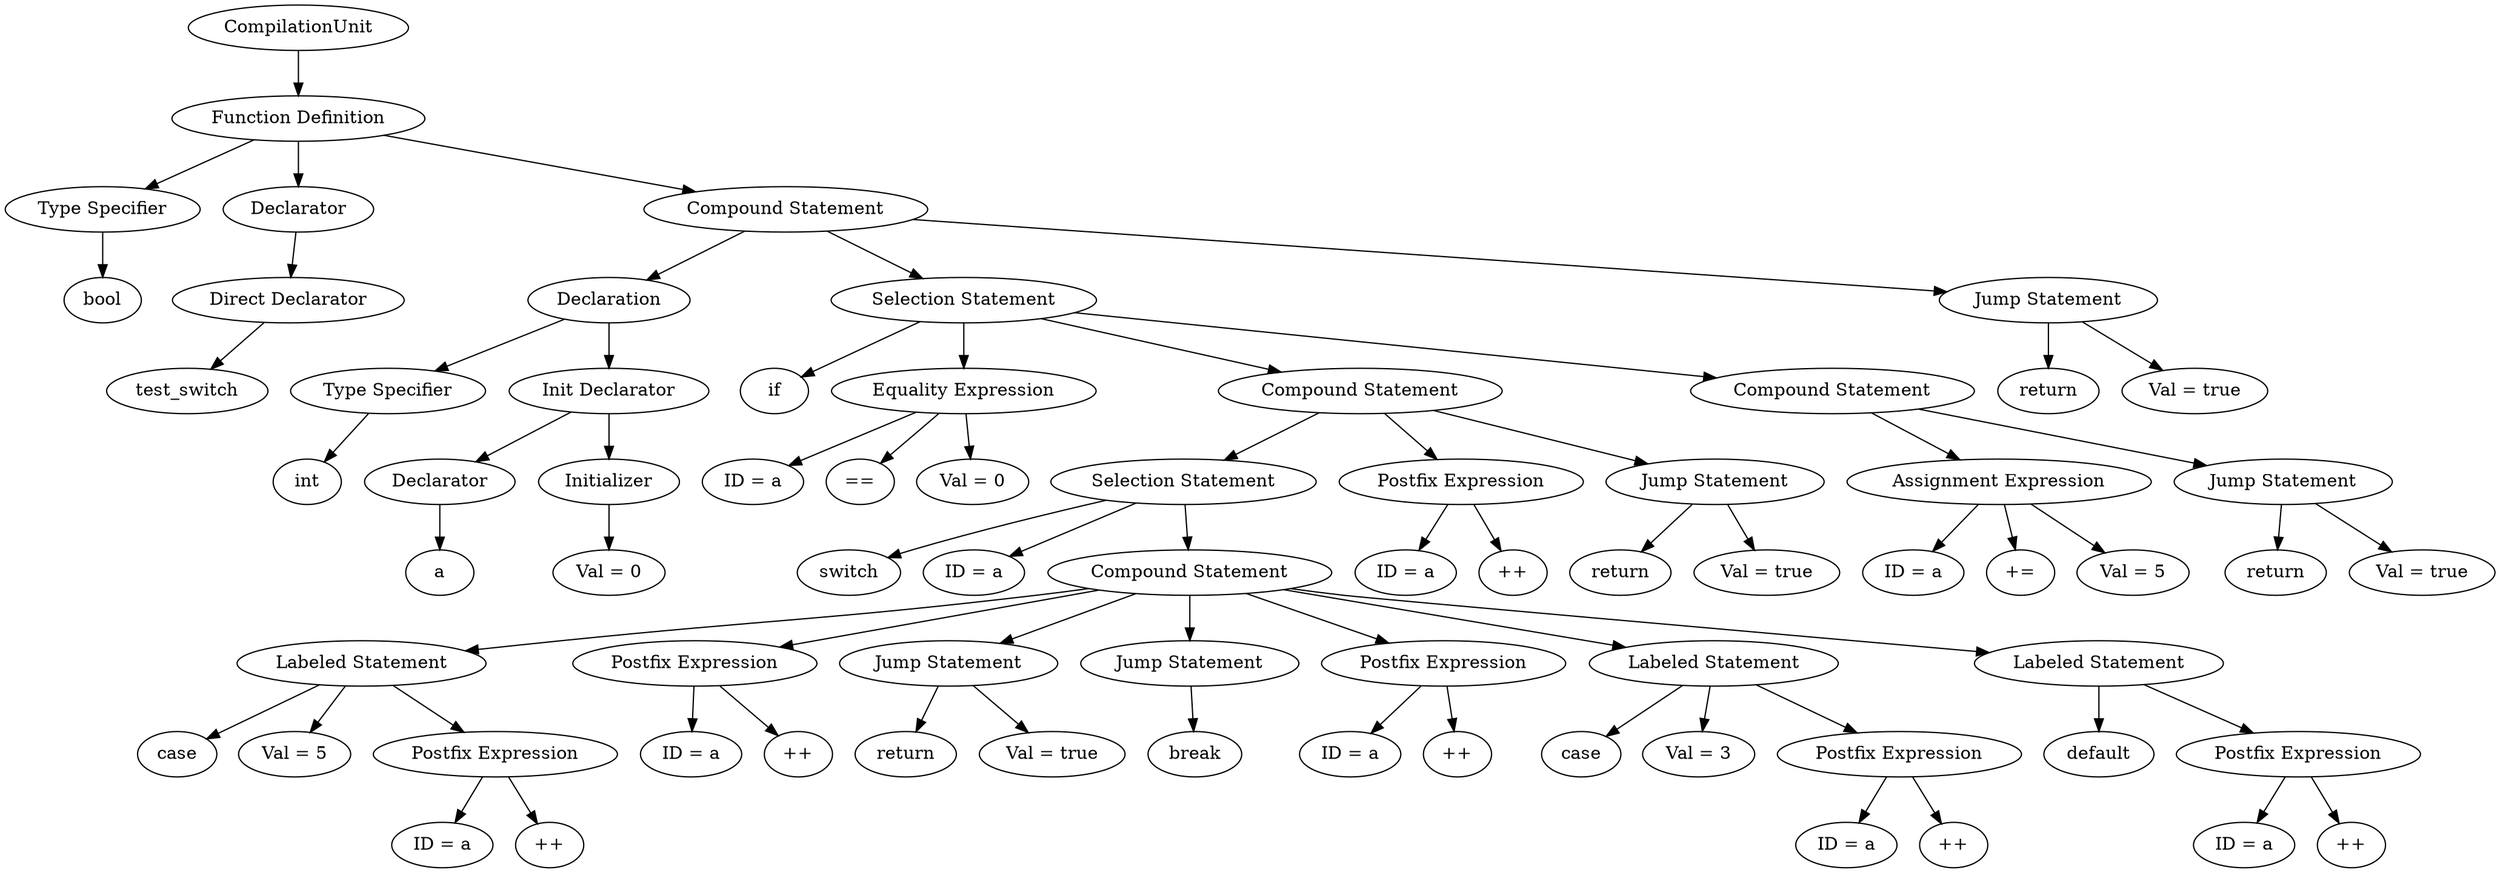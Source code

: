 digraph G {
		Q0[label="CompilationUnit"];
		Q0 -> Q1
		Q1[label="Function Definition"];
		Q1 -> Q2
		Q2[label="Type Specifier"];
		Q2 -> Q3
		Q3[label="bool"];
		Q1 -> Q4
		Q4[label="Declarator"];
		Q4 -> Q5
		Q5[label="Direct Declarator"];
		Q5 -> Q6
		Q6[label="test_switch"];
		Q1 -> Q7
		Q7[label="Compound Statement"];
		Q7 -> Q8
		Q8[label="Declaration"];
		Q8 -> Q9
		Q9[label="Type Specifier"];
		Q9 -> Q10
		Q10[label="int"];
		Q8 -> Q11
		Q11[label="Init Declarator"];
		Q11 -> Q12
		Q12[label="Declarator"];
		Q12 -> Q13
		Q13[label="a"];
		Q11 -> Q14
		Q14[label="Initializer"];
		Q14 -> Q15
		Q15[label="Val = 0"];
		Q7 -> Q16
		Q16[label="Selection Statement"];
		Q16 -> Q17
		Q17[label="if"];
		Q16 -> Q18
		Q18[label="Equality Expression"];
		Q18 -> Q19
		Q19[label="ID = a"];
		Q18 -> Q20
		Q20[label="=="];
		Q18 -> Q21
		Q21[label="Val = 0"];
		Q16 -> Q22
		Q22[label="Compound Statement"];
		Q22 -> Q23
		Q23[label="Selection Statement"];
		Q23 -> Q24
		Q24[label="switch"];
		Q23 -> Q25
		Q25[label="ID = a"];
		Q23 -> Q26
		Q26[label="Compound Statement"];
		Q26 -> Q27
		Q27[label="Labeled Statement"];
		Q27 -> Q28
		Q28[label="case"];
		Q27 -> Q29
		Q29[label="Val = 5"];
		Q27 -> Q30
		Q30[label="Postfix Expression"];
		Q30 -> Q31
		Q31[label="ID = a"];
		Q30 -> Q32
		Q32[label="++"];
		Q26 -> Q33
		Q33[label="Postfix Expression"];
		Q33 -> Q34
		Q34[label="ID = a"];
		Q33 -> Q35
		Q35[label="++"];
		Q26 -> Q36
		Q36[label="Jump Statement"];
		Q36 -> Q37
		Q37[label="return"];
		Q36 -> Q38
		Q38[label="Val = true"];
		Q26 -> Q39
		Q39[label="Jump Statement"];
		Q39 -> Q40
		Q40[label="break"];
		Q26 -> Q41
		Q41[label="Postfix Expression"];
		Q41 -> Q42
		Q42[label="ID = a"];
		Q41 -> Q43
		Q43[label="++"];
		Q26 -> Q44
		Q44[label="Labeled Statement"];
		Q44 -> Q45
		Q45[label="case"];
		Q44 -> Q46
		Q46[label="Val = 3"];
		Q44 -> Q47
		Q47[label="Postfix Expression"];
		Q47 -> Q48
		Q48[label="ID = a"];
		Q47 -> Q49
		Q49[label="++"];
		Q26 -> Q50
		Q50[label="Labeled Statement"];
		Q50 -> Q51
		Q51[label="default"];
		Q50 -> Q52
		Q52[label="Postfix Expression"];
		Q52 -> Q53
		Q53[label="ID = a"];
		Q52 -> Q54
		Q54[label="++"];
		Q22 -> Q55
		Q55[label="Postfix Expression"];
		Q55 -> Q56
		Q56[label="ID = a"];
		Q55 -> Q57
		Q57[label="++"];
		Q22 -> Q58
		Q58[label="Jump Statement"];
		Q58 -> Q59
		Q59[label="return"];
		Q58 -> Q60
		Q60[label="Val = true"];
		Q16 -> Q61
		Q61[label="Compound Statement"];
		Q61 -> Q62
		Q62[label="Assignment Expression"];
		Q62 -> Q63
		Q63[label="ID = a"];
		Q62 -> Q64
		Q64[label="+="];
		Q62 -> Q65
		Q65[label="Val = 5"];
		Q61 -> Q66
		Q66[label="Jump Statement"];
		Q66 -> Q67
		Q67[label="return"];
		Q66 -> Q68
		Q68[label="Val = true"];
		Q7 -> Q69
		Q69[label="Jump Statement"];
		Q69 -> Q70
		Q70[label="return"];
		Q69 -> Q71
		Q71[label="Val = true"];
		
}